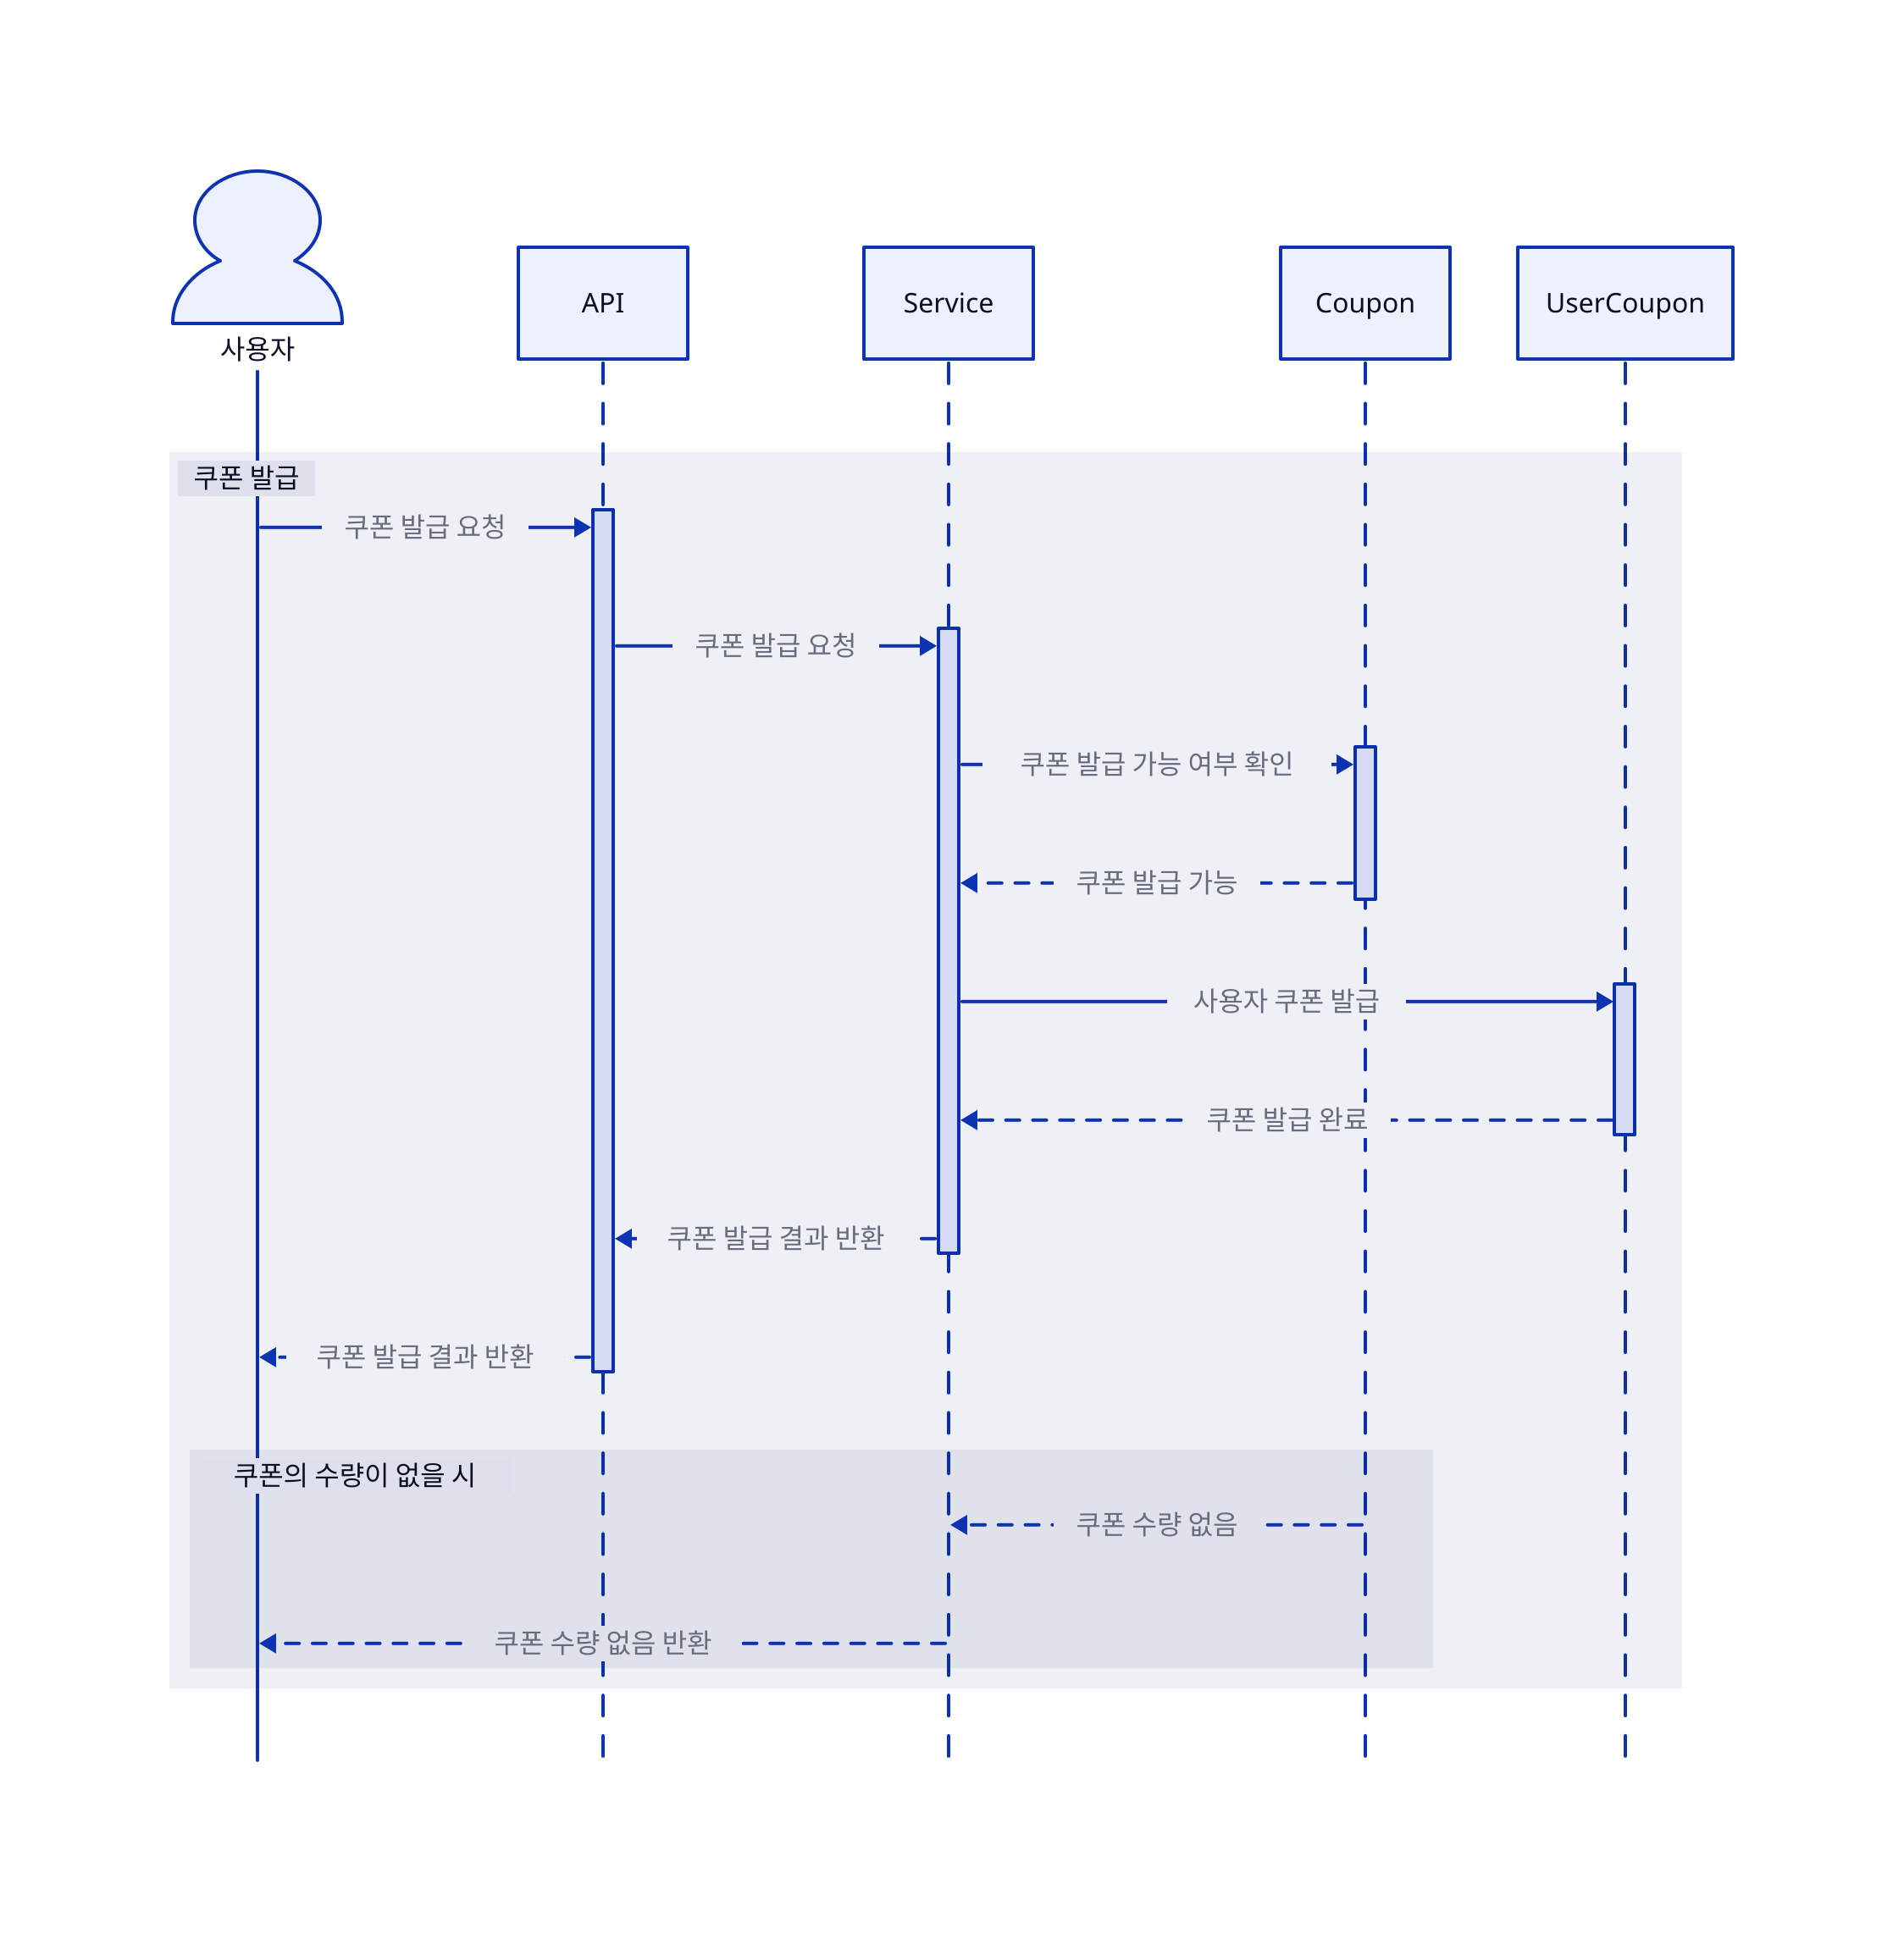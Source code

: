 shape: sequence_diagram
user: 사용자 {shape: person}
api: API
service: Service
coupon: Coupon
userCoupon: UserCoupon

user.style: {
  stroke-dash: 0
}

쿠폰 발급: {
  user -> api.t: 쿠폰 발급 요청
  api.t -> service.t: 쿠폰 발급 요청
  service.t -> coupon.t: 쿠폰 발급 가능 여부 확인
  coupon.t -> service.t: 쿠폰 발급 가능 {
    style.stroke-dash: 4
  }
  service.t -> userCoupon.t: 사용자 쿠폰 발급
  userCoupon.t -> service.t: 쿠폰 발급 완료 {
    style.stroke-dash: 4
  }
  service.t -> api.t: 쿠폰 발급 결과 반환 {
    style.stroke-dash: 4
  }
  api.t -> user: 쿠폰 발급 결과 반환 {
    style.stroke-dash: 4
  }
  쿠폰의 수량이 없을 시: {
    coupon -> service: 쿠폰 수량 없음 {
      style.stroke-dash: 4
    }
    service -> user: 쿠폰 수량 없음 반환 {
      style.stroke-dash: 4
    }
  }
}
